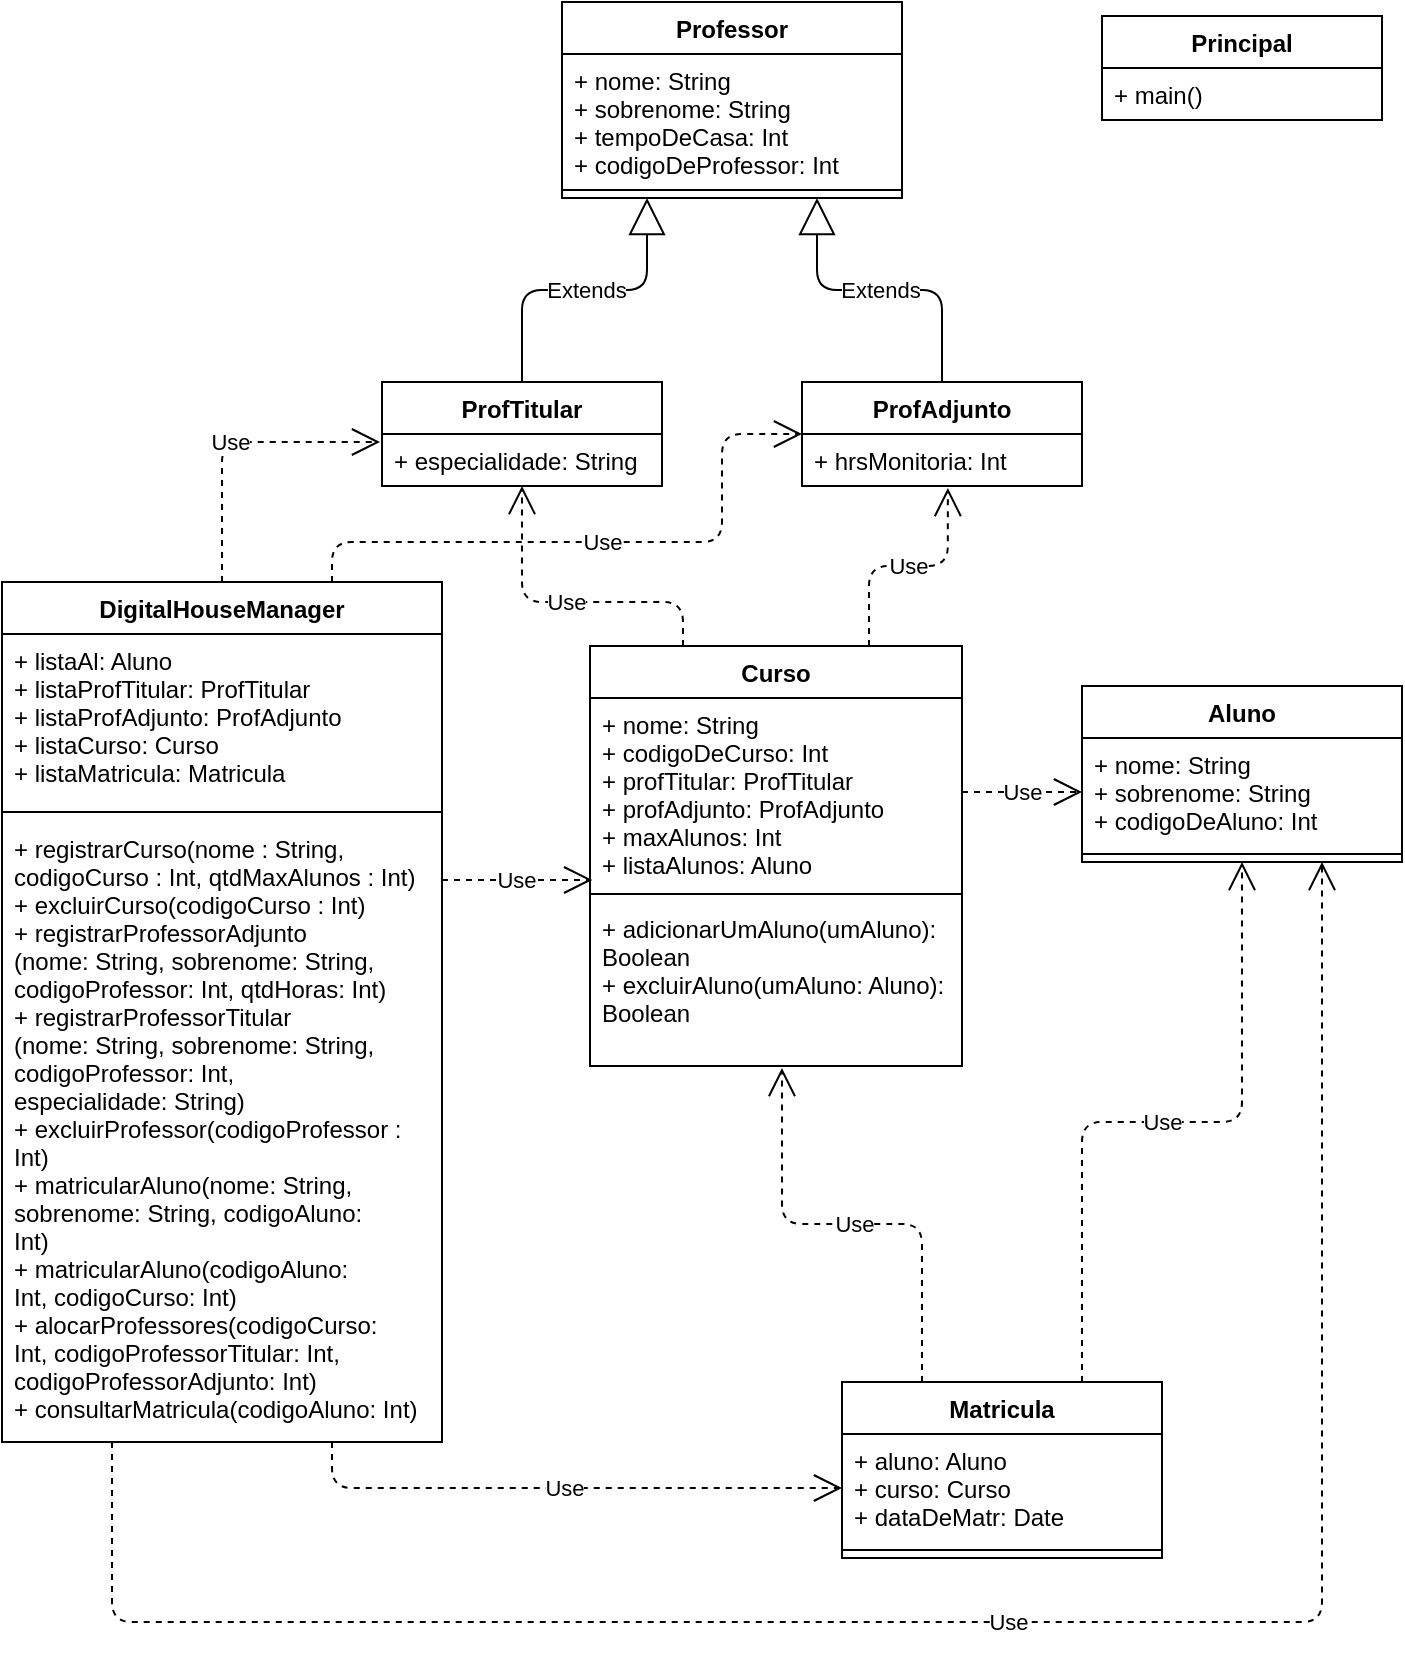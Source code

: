 <mxfile version="13.7.6" type="device"><diagram id="jfgvFl8_3uSusl3U_5JF" name="Page-1"><mxGraphModel dx="868" dy="433" grid="1" gridSize="10" guides="1" tooltips="1" connect="1" arrows="1" fold="1" page="1" pageScale="1" pageWidth="827" pageHeight="1169" math="0" shadow="0"><root><mxCell id="0"/><mxCell id="1" parent="0"/><mxCell id="T_KRJp2PCPthfg3AWI1L-1" value="Professor" style="swimlane;fontStyle=1;align=center;verticalAlign=top;childLayout=stackLayout;horizontal=1;startSize=26;horizontalStack=0;resizeParent=1;resizeParentMax=0;resizeLast=0;collapsible=1;marginBottom=0;" parent="1" vertex="1"><mxGeometry x="320" y="80" width="170" height="98" as="geometry"/></mxCell><mxCell id="T_KRJp2PCPthfg3AWI1L-2" value="+ nome: String&#10;+ sobrenome: String&#10;+ tempoDeCasa: Int&#10;+ codigoDeProfessor: Int" style="text;strokeColor=none;fillColor=none;align=left;verticalAlign=top;spacingLeft=4;spacingRight=4;overflow=hidden;rotatable=0;points=[[0,0.5],[1,0.5]];portConstraint=eastwest;" parent="T_KRJp2PCPthfg3AWI1L-1" vertex="1"><mxGeometry y="26" width="170" height="64" as="geometry"/></mxCell><mxCell id="T_KRJp2PCPthfg3AWI1L-3" value="" style="line;strokeWidth=1;fillColor=none;align=left;verticalAlign=middle;spacingTop=-1;spacingLeft=3;spacingRight=3;rotatable=0;labelPosition=right;points=[];portConstraint=eastwest;" parent="T_KRJp2PCPthfg3AWI1L-1" vertex="1"><mxGeometry y="90" width="170" height="8" as="geometry"/></mxCell><mxCell id="Grdmdn2kO0zhjB0yxHhL-5" value="ProfAdjunto" style="swimlane;fontStyle=1;childLayout=stackLayout;horizontal=1;startSize=26;fillColor=none;horizontalStack=0;resizeParent=1;resizeParentMax=0;resizeLast=0;collapsible=1;marginBottom=0;" parent="1" vertex="1"><mxGeometry x="440" y="270" width="140" height="52" as="geometry"/></mxCell><mxCell id="Grdmdn2kO0zhjB0yxHhL-6" value="+ hrsMonitoria: Int" style="text;strokeColor=none;fillColor=none;align=left;verticalAlign=top;spacingLeft=4;spacingRight=4;overflow=hidden;rotatable=0;points=[[0,0.5],[1,0.5]];portConstraint=eastwest;" parent="Grdmdn2kO0zhjB0yxHhL-5" vertex="1"><mxGeometry y="26" width="140" height="26" as="geometry"/></mxCell><mxCell id="Grdmdn2kO0zhjB0yxHhL-1" value="ProfTitular" style="swimlane;fontStyle=1;childLayout=stackLayout;horizontal=1;startSize=26;fillColor=none;horizontalStack=0;resizeParent=1;resizeParentMax=0;resizeLast=0;collapsible=1;marginBottom=0;" parent="1" vertex="1"><mxGeometry x="230" y="270" width="140" height="52" as="geometry"/></mxCell><mxCell id="Grdmdn2kO0zhjB0yxHhL-2" value="+ especialidade: String" style="text;strokeColor=none;fillColor=none;align=left;verticalAlign=top;spacingLeft=4;spacingRight=4;overflow=hidden;rotatable=0;points=[[0,0.5],[1,0.5]];portConstraint=eastwest;" parent="Grdmdn2kO0zhjB0yxHhL-1" vertex="1"><mxGeometry y="26" width="140" height="26" as="geometry"/></mxCell><mxCell id="Grdmdn2kO0zhjB0yxHhL-9" value="Extends" style="endArrow=block;endSize=16;endFill=0;html=1;exitX=0.5;exitY=0;exitDx=0;exitDy=0;entryX=0.25;entryY=1;entryDx=0;entryDy=0;edgeStyle=orthogonalEdgeStyle;" parent="1" source="Grdmdn2kO0zhjB0yxHhL-1" target="T_KRJp2PCPthfg3AWI1L-1" edge="1"><mxGeometry width="160" relative="1" as="geometry"><mxPoint x="330" y="250" as="sourcePoint"/><mxPoint x="387.722" y="204" as="targetPoint"/></mxGeometry></mxCell><mxCell id="Grdmdn2kO0zhjB0yxHhL-10" value="Extends" style="endArrow=block;endSize=16;endFill=0;html=1;exitX=0.5;exitY=0;exitDx=0;exitDy=0;entryX=0.75;entryY=1;entryDx=0;entryDy=0;edgeStyle=orthogonalEdgeStyle;" parent="1" source="Grdmdn2kO0zhjB0yxHhL-5" target="T_KRJp2PCPthfg3AWI1L-1" edge="1"><mxGeometry width="160" relative="1" as="geometry"><mxPoint x="310" y="280" as="sourcePoint"/><mxPoint x="422.278" y="204" as="targetPoint"/></mxGeometry></mxCell><mxCell id="Grdmdn2kO0zhjB0yxHhL-15" value="Curso" style="swimlane;fontStyle=1;align=center;verticalAlign=top;childLayout=stackLayout;horizontal=1;startSize=26;horizontalStack=0;resizeParent=1;resizeParentMax=0;resizeLast=0;collapsible=1;marginBottom=0;" parent="1" vertex="1"><mxGeometry x="334" y="402" width="186" height="210" as="geometry"/></mxCell><mxCell id="Grdmdn2kO0zhjB0yxHhL-16" value="+ nome: String&#10;+ codigoDeCurso: Int&#10;+ profTitular: ProfTitular&#10;+ profAdjunto: ProfAdjunto&#10;+ maxAlunos: Int&#10;+ listaAlunos: Aluno&#10;" style="text;strokeColor=none;fillColor=none;align=left;verticalAlign=top;spacingLeft=4;spacingRight=4;overflow=hidden;rotatable=0;points=[[0,0.5],[1,0.5]];portConstraint=eastwest;" parent="Grdmdn2kO0zhjB0yxHhL-15" vertex="1"><mxGeometry y="26" width="186" height="94" as="geometry"/></mxCell><mxCell id="Grdmdn2kO0zhjB0yxHhL-17" value="" style="line;strokeWidth=1;fillColor=none;align=left;verticalAlign=middle;spacingTop=-1;spacingLeft=3;spacingRight=3;rotatable=0;labelPosition=right;points=[];portConstraint=eastwest;" parent="Grdmdn2kO0zhjB0yxHhL-15" vertex="1"><mxGeometry y="120" width="186" height="8" as="geometry"/></mxCell><mxCell id="Grdmdn2kO0zhjB0yxHhL-18" value="+ adicionarUmAluno(umAluno):&#10;Boolean&#10;+ excluirAluno(umAluno: Aluno):&#10;Boolean" style="text;strokeColor=none;fillColor=none;align=left;verticalAlign=top;spacingLeft=4;spacingRight=4;overflow=hidden;rotatable=0;points=[[0,0.5],[1,0.5]];portConstraint=eastwest;" parent="Grdmdn2kO0zhjB0yxHhL-15" vertex="1"><mxGeometry y="128" width="186" height="82" as="geometry"/></mxCell><mxCell id="Grdmdn2kO0zhjB0yxHhL-23" value="Use" style="endArrow=open;endSize=12;dashed=1;html=1;entryX=0;entryY=0.5;entryDx=0;entryDy=0;exitX=1;exitY=0.5;exitDx=0;exitDy=0;" parent="1" source="Grdmdn2kO0zhjB0yxHhL-16" target="Grdmdn2kO0zhjB0yxHhL-20" edge="1"><mxGeometry width="160" relative="1" as="geometry"><mxPoint x="500" y="455" as="sourcePoint"/><mxPoint x="490" y="422" as="targetPoint"/></mxGeometry></mxCell><mxCell id="Grdmdn2kO0zhjB0yxHhL-19" value="Aluno" style="swimlane;fontStyle=1;align=center;verticalAlign=top;childLayout=stackLayout;horizontal=1;startSize=26;horizontalStack=0;resizeParent=1;resizeParentMax=0;resizeLast=0;collapsible=1;marginBottom=0;" parent="1" vertex="1"><mxGeometry x="580" y="422" width="160" height="88" as="geometry"/></mxCell><mxCell id="Grdmdn2kO0zhjB0yxHhL-20" value="+ nome: String&#10;+ sobrenome: String&#10;+ codigoDeAluno: Int" style="text;strokeColor=none;fillColor=none;align=left;verticalAlign=top;spacingLeft=4;spacingRight=4;overflow=hidden;rotatable=0;points=[[0,0.5],[1,0.5]];portConstraint=eastwest;" parent="Grdmdn2kO0zhjB0yxHhL-19" vertex="1"><mxGeometry y="26" width="160" height="54" as="geometry"/></mxCell><mxCell id="Grdmdn2kO0zhjB0yxHhL-21" value="" style="line;strokeWidth=1;fillColor=none;align=left;verticalAlign=middle;spacingTop=-1;spacingLeft=3;spacingRight=3;rotatable=0;labelPosition=right;points=[];portConstraint=eastwest;" parent="Grdmdn2kO0zhjB0yxHhL-19" vertex="1"><mxGeometry y="80" width="160" height="8" as="geometry"/></mxCell><mxCell id="Grdmdn2kO0zhjB0yxHhL-24" value="Use" style="endArrow=open;endSize=12;dashed=1;html=1;entryX=0.521;entryY=1.038;entryDx=0;entryDy=0;exitX=0.75;exitY=0;exitDx=0;exitDy=0;entryPerimeter=0;edgeStyle=orthogonalEdgeStyle;" parent="1" source="Grdmdn2kO0zhjB0yxHhL-15" target="Grdmdn2kO0zhjB0yxHhL-6" edge="1"><mxGeometry width="160" relative="1" as="geometry"><mxPoint x="504" y="443" as="sourcePoint"/><mxPoint x="590" y="443" as="targetPoint"/></mxGeometry></mxCell><mxCell id="Grdmdn2kO0zhjB0yxHhL-25" value="Use" style="endArrow=open;endSize=12;dashed=1;html=1;entryX=0.5;entryY=1;entryDx=0;entryDy=0;exitX=0.25;exitY=0;exitDx=0;exitDy=0;entryPerimeter=0;edgeStyle=orthogonalEdgeStyle;" parent="1" source="Grdmdn2kO0zhjB0yxHhL-15" target="Grdmdn2kO0zhjB0yxHhL-2" edge="1"><mxGeometry width="160" relative="1" as="geometry"><mxPoint x="464" y="370" as="sourcePoint"/><mxPoint x="529.94" y="329.998" as="targetPoint"/><Array as="points"><mxPoint x="381" y="380"/><mxPoint x="300" y="380"/></Array></mxGeometry></mxCell><mxCell id="Grdmdn2kO0zhjB0yxHhL-31" value="Use" style="endArrow=open;endSize=12;dashed=1;html=1;exitX=0.75;exitY=0;exitDx=0;exitDy=0;edgeStyle=orthogonalEdgeStyle;entryX=0.5;entryY=1;entryDx=0;entryDy=0;" parent="1" source="Grdmdn2kO0zhjB0yxHhL-26" edge="1" target="Grdmdn2kO0zhjB0yxHhL-19"><mxGeometry width="160" relative="1" as="geometry"><mxPoint x="510" y="650" as="sourcePoint"/><mxPoint x="666" y="538" as="targetPoint"/></mxGeometry></mxCell><mxCell id="FOMMNYkHv0Nw0QzsQLzY-6" value="Use" style="endArrow=open;endSize=12;dashed=1;html=1;exitX=0.5;exitY=0;exitDx=0;exitDy=0;entryX=-0.007;entryY=0.154;entryDx=0;entryDy=0;edgeStyle=orthogonalEdgeStyle;entryPerimeter=0;" parent="1" source="FOMMNYkHv0Nw0QzsQLzY-1" target="Grdmdn2kO0zhjB0yxHhL-2" edge="1"><mxGeometry width="160" relative="1" as="geometry"><mxPoint x="90" y="550" as="sourcePoint"/><mxPoint x="170" y="250" as="targetPoint"/></mxGeometry></mxCell><mxCell id="FOMMNYkHv0Nw0QzsQLzY-1" value="DigitalHouseManager" style="swimlane;fontStyle=1;align=center;verticalAlign=top;childLayout=stackLayout;horizontal=1;startSize=26;horizontalStack=0;resizeParent=1;resizeParentMax=0;resizeLast=0;collapsible=1;marginBottom=0;" parent="1" vertex="1"><mxGeometry x="40" y="370" width="220" height="430" as="geometry"/></mxCell><mxCell id="FOMMNYkHv0Nw0QzsQLzY-2" value="+ listaAl: Aluno&#10;+ listaProfTitular: ProfTitular&#10;+ listaProfAdjunto: ProfAdjunto&#10;+ listaCurso: Curso&#10;+ listaMatricula: Matricula" style="text;strokeColor=none;fillColor=none;align=left;verticalAlign=top;spacingLeft=4;spacingRight=4;overflow=hidden;rotatable=0;points=[[0,0.5],[1,0.5]];portConstraint=eastwest;" parent="FOMMNYkHv0Nw0QzsQLzY-1" vertex="1"><mxGeometry y="26" width="220" height="84" as="geometry"/></mxCell><mxCell id="FOMMNYkHv0Nw0QzsQLzY-3" value="" style="line;strokeWidth=1;fillColor=none;align=left;verticalAlign=middle;spacingTop=-1;spacingLeft=3;spacingRight=3;rotatable=0;labelPosition=right;points=[];portConstraint=eastwest;" parent="FOMMNYkHv0Nw0QzsQLzY-1" vertex="1"><mxGeometry y="110" width="220" height="10" as="geometry"/></mxCell><mxCell id="FOMMNYkHv0Nw0QzsQLzY-14" value="+ registrarCurso(nome : String, &#10;codigoCurso : Int, qtdMaxAlunos : Int)&#10;+ excluirCurso(codigoCurso : Int)&#10;+ registrarProfessorAdjunto&#10;(nome: String, sobrenome: String,&#10;codigoProfessor: Int, qtdHoras: Int)&#10;+ registrarProfessorTitular&#10;(nome: String, sobrenome: String,&#10;codigoProfessor: Int, &#10;especialidade: String)&#10;+ excluirProfessor(codigoProfessor :&#10;Int)&#10;+ matricularAluno(nome: String,&#10;sobrenome: String, codigoAluno:&#10;Int)&#10;+ matricularAluno(codigoAluno:&#10;Int, codigoCurso: Int)&#10;+ alocarProfessores(codigoCurso:&#10;Int, codigoProfessorTitular: Int,&#10;codigoProfessorAdjunto: Int)&#10;+ consultarMatricula(codigoAluno: Int)" style="text;strokeColor=none;fillColor=none;align=left;verticalAlign=top;spacingLeft=4;spacingRight=4;overflow=hidden;rotatable=0;points=[[0,0.5],[1,0.5]];portConstraint=eastwest;" parent="FOMMNYkHv0Nw0QzsQLzY-1" vertex="1"><mxGeometry y="120" width="220" height="310" as="geometry"/></mxCell><mxCell id="FOMMNYkHv0Nw0QzsQLzY-9" value="Use" style="endArrow=open;endSize=12;dashed=1;html=1;exitX=0.25;exitY=1;exitDx=0;exitDy=0;entryX=0.75;entryY=1;entryDx=0;entryDy=0;edgeStyle=orthogonalEdgeStyle;" parent="1" source="FOMMNYkHv0Nw0QzsQLzY-1" target="Grdmdn2kO0zhjB0yxHhL-19" edge="1"><mxGeometry width="160" relative="1" as="geometry"><mxPoint x="270" y="400" as="sourcePoint"/><mxPoint x="723.04" y="538.002" as="targetPoint"/><Array as="points"><mxPoint x="95" y="890"/><mxPoint x="700" y="890"/></Array></mxGeometry></mxCell><mxCell id="FOMMNYkHv0Nw0QzsQLzY-10" value="Use" style="endArrow=open;endSize=12;dashed=1;html=1;exitX=0.75;exitY=1;exitDx=0;exitDy=0;entryX=0;entryY=0.5;entryDx=0;entryDy=0;edgeStyle=orthogonalEdgeStyle;" parent="1" source="FOMMNYkHv0Nw0QzsQLzY-1" target="Grdmdn2kO0zhjB0yxHhL-27" edge="1"><mxGeometry width="160" relative="1" as="geometry"><mxPoint x="270" y="660" as="sourcePoint"/><mxPoint x="430" y="660" as="targetPoint"/></mxGeometry></mxCell><mxCell id="FOMMNYkHv0Nw0QzsQLzY-11" value="Use" style="endArrow=open;endSize=12;dashed=1;html=1;entryX=0.006;entryY=0.968;entryDx=0;entryDy=0;entryPerimeter=0;" parent="1" target="Grdmdn2kO0zhjB0yxHhL-16" edge="1"><mxGeometry width="160" relative="1" as="geometry"><mxPoint x="260" y="519" as="sourcePoint"/><mxPoint x="430" y="660" as="targetPoint"/></mxGeometry></mxCell><mxCell id="FOMMNYkHv0Nw0QzsQLzY-12" value="Use" style="endArrow=open;endSize=12;dashed=1;html=1;exitX=0.25;exitY=0;exitDx=0;exitDy=0;entryX=0.516;entryY=1.012;entryDx=0;entryDy=0;entryPerimeter=0;edgeStyle=orthogonalEdgeStyle;" parent="1" source="Grdmdn2kO0zhjB0yxHhL-26" target="Grdmdn2kO0zhjB0yxHhL-18" edge="1"><mxGeometry width="160" relative="1" as="geometry"><mxPoint x="270" y="560" as="sourcePoint"/><mxPoint x="430" y="560" as="targetPoint"/></mxGeometry></mxCell><mxCell id="lqo1NJw8CYrAMuXRBJsl-1" value="Principal" style="swimlane;fontStyle=1;childLayout=stackLayout;horizontal=1;startSize=26;fillColor=none;horizontalStack=0;resizeParent=1;resizeParentMax=0;resizeLast=0;collapsible=1;marginBottom=0;" vertex="1" parent="1"><mxGeometry x="590" y="87" width="140" height="52" as="geometry"/></mxCell><mxCell id="lqo1NJw8CYrAMuXRBJsl-2" value="+ main()" style="text;strokeColor=none;fillColor=none;align=left;verticalAlign=top;spacingLeft=4;spacingRight=4;overflow=hidden;rotatable=0;points=[[0,0.5],[1,0.5]];portConstraint=eastwest;" vertex="1" parent="lqo1NJw8CYrAMuXRBJsl-1"><mxGeometry y="26" width="140" height="26" as="geometry"/></mxCell><mxCell id="lqo1NJw8CYrAMuXRBJsl-5" value="Use" style="endArrow=open;endSize=12;dashed=1;html=1;exitX=0.75;exitY=0;exitDx=0;exitDy=0;entryX=0;entryY=0.5;entryDx=0;entryDy=0;edgeStyle=orthogonalEdgeStyle;" edge="1" parent="1" source="FOMMNYkHv0Nw0QzsQLzY-1" target="Grdmdn2kO0zhjB0yxHhL-5"><mxGeometry width="160" relative="1" as="geometry"><mxPoint x="330" y="240" as="sourcePoint"/><mxPoint x="490" y="240" as="targetPoint"/><Array as="points"><mxPoint x="205" y="350"/><mxPoint x="400" y="350"/><mxPoint x="400" y="296"/></Array></mxGeometry></mxCell><mxCell id="Grdmdn2kO0zhjB0yxHhL-26" value="Matricula" style="swimlane;fontStyle=1;align=center;verticalAlign=top;childLayout=stackLayout;horizontal=1;startSize=26;horizontalStack=0;resizeParent=1;resizeParentMax=0;resizeLast=0;collapsible=1;marginBottom=0;" parent="1" vertex="1"><mxGeometry x="460" y="770" width="160" height="88" as="geometry"/></mxCell><mxCell id="Grdmdn2kO0zhjB0yxHhL-27" value="+ aluno: Aluno&#10;+ curso: Curso&#10;+ dataDeMatr: Date" style="text;strokeColor=none;fillColor=none;align=left;verticalAlign=top;spacingLeft=4;spacingRight=4;overflow=hidden;rotatable=0;points=[[0,0.5],[1,0.5]];portConstraint=eastwest;" parent="Grdmdn2kO0zhjB0yxHhL-26" vertex="1"><mxGeometry y="26" width="160" height="54" as="geometry"/></mxCell><mxCell id="Grdmdn2kO0zhjB0yxHhL-28" value="" style="line;strokeWidth=1;fillColor=none;align=left;verticalAlign=middle;spacingTop=-1;spacingLeft=3;spacingRight=3;rotatable=0;labelPosition=right;points=[];portConstraint=eastwest;" parent="Grdmdn2kO0zhjB0yxHhL-26" vertex="1"><mxGeometry y="80" width="160" height="8" as="geometry"/></mxCell></root></mxGraphModel></diagram></mxfile>